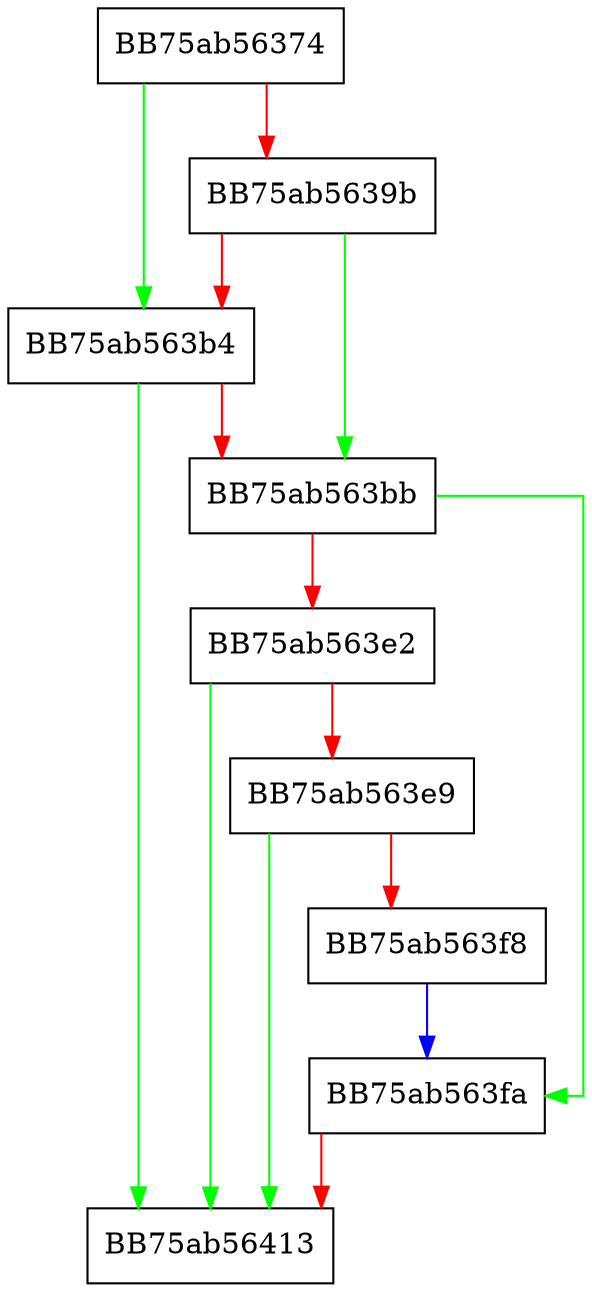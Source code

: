 digraph sqlite3GetCollSeq {
  node [shape="box"];
  graph [splines=ortho];
  BB75ab56374 -> BB75ab563b4 [color="green"];
  BB75ab56374 -> BB75ab5639b [color="red"];
  BB75ab5639b -> BB75ab563bb [color="green"];
  BB75ab5639b -> BB75ab563b4 [color="red"];
  BB75ab563b4 -> BB75ab56413 [color="green"];
  BB75ab563b4 -> BB75ab563bb [color="red"];
  BB75ab563bb -> BB75ab563fa [color="green"];
  BB75ab563bb -> BB75ab563e2 [color="red"];
  BB75ab563e2 -> BB75ab56413 [color="green"];
  BB75ab563e2 -> BB75ab563e9 [color="red"];
  BB75ab563e9 -> BB75ab56413 [color="green"];
  BB75ab563e9 -> BB75ab563f8 [color="red"];
  BB75ab563f8 -> BB75ab563fa [color="blue"];
  BB75ab563fa -> BB75ab56413 [color="red"];
}